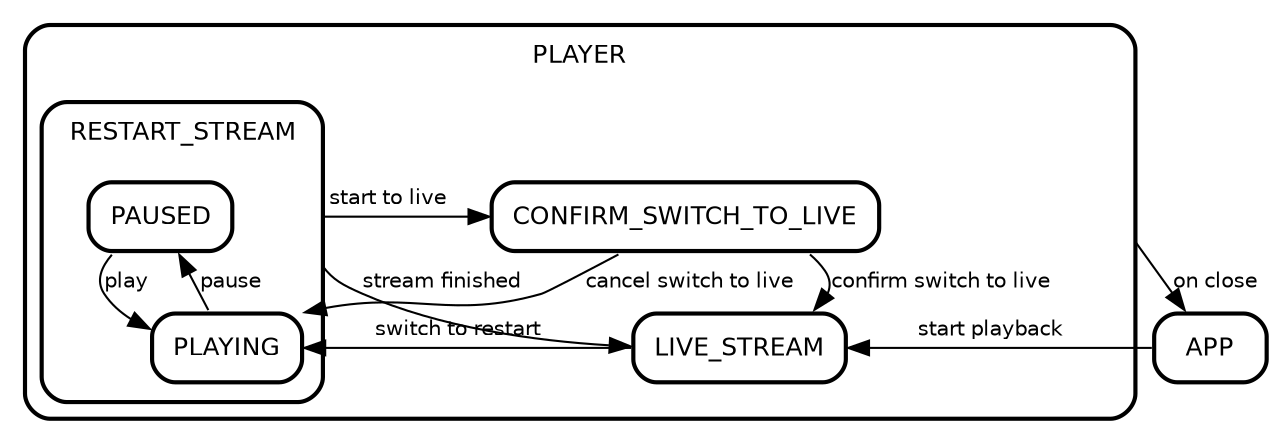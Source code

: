 digraph "state transitions" {
  fontname="Helvetica" fontsize=12 penwidth=2.0 splines=true ordering=out compound=true overlap=scale nodesep=0.3 ranksep=0.1
  node [shape=plaintext style=filled fillcolor="#FFFFFF01" fontname=Helvetica fontsize=12 penwidth=2.0]
  edge [fontname=Helvetica fontsize=10]

  "APP" [margin=0 class="state regular" color="black" label= <
    <table align="center" cellborder="0" border="2" style="rounded" width="48">
      <tr><td width="48" cellpadding="7">APP</td></tr>
    </table>
  >]
  subgraph "cluster_PLAYER" {
    class="state regular" color="black" label= <
    <table cellborder="0" border="0">
      <tr><td>PLAYER</td></tr>
    </table>
    > style=rounded penwidth=2.0
    "PLAYER" [shape=point style=invis margin=0 width=0 height=0 fixedsize=true]
      subgraph "cluster_RESTART_STREAM" {
        class="state regular" color="black" label= <
        <table cellborder="0" border="0">
          <tr><td>RESTART_STREAM</td></tr>
        </table>
        > style=rounded penwidth=2.0
        "RESTART_STREAM" [shape=point style=invis margin=0 width=0 height=0 fixedsize=true]
          "PAUSED" [margin=0 class="state regular" color="black" label= <
            <table align="center" cellborder="0" border="2" style="rounded" width="48">
              <tr><td width="48" cellpadding="7">PAUSED</td></tr>
            </table>
          >]
          "PLAYING" [margin=0 class="state regular" color="black" label= <
            <table align="center" cellborder="0" border="2" style="rounded" width="48">
              <tr><td width="48" cellpadding="7">PLAYING</td></tr>
            </table>
          >]

          "PAUSED" -> "PLAYING" [label="play   \l" color="black" fontcolor="black" class="transition"]
          "PLAYING" -> "PAUSED" [label="pause   \l" color="black" fontcolor="black" class="transition"]
      }
      "LIVE_STREAM" [margin=0 class="state regular" color="black" label= <
        <table align="center" cellborder="0" border="2" style="rounded" width="48">
          <tr><td width="48" cellpadding="7">LIVE_STREAM</td></tr>
        </table>
      >]
      "CONFIRM_SWITCH_TO_LIVE" [margin=0 class="state regular" color="black" label= <
        <table align="center" cellborder="0" border="2" style="rounded" width="48">
          <tr><td width="48" cellpadding="7">CONFIRM_SWITCH_TO_LIVE</td></tr>
        </table>
      >]

      "LIVE_STREAM" -> "PLAYING" [label="switch to restart   \l" color="black" fontcolor="black" class="transition"]
      "RESTART_STREAM" -> "LIVE_STREAM" [label="stream finished   \l" ltail="cluster_RESTART_STREAM" color="black" fontcolor="black" class="transition"]
      "RESTART_STREAM" -> "CONFIRM_SWITCH_TO_LIVE" [label="start to live   \l" ltail="cluster_RESTART_STREAM" color="black" fontcolor="black" class="transition"]
      "CONFIRM_SWITCH_TO_LIVE" -> "PLAYING" [label="cancel switch to live   \l" color="black" fontcolor="black" class="transition"]
      "CONFIRM_SWITCH_TO_LIVE" -> "LIVE_STREAM" [label="confirm switch to live   \l" color="black" fontcolor="black" class="transition"]
  }

  "APP" -> "LIVE_STREAM" [label="start playback   \l" color="black" fontcolor="black" class="transition"]
  "PLAYER" -> "APP" [label="on close   \l" ltail="cluster_PLAYER" color="black" fontcolor="black" class="transition"]
}
